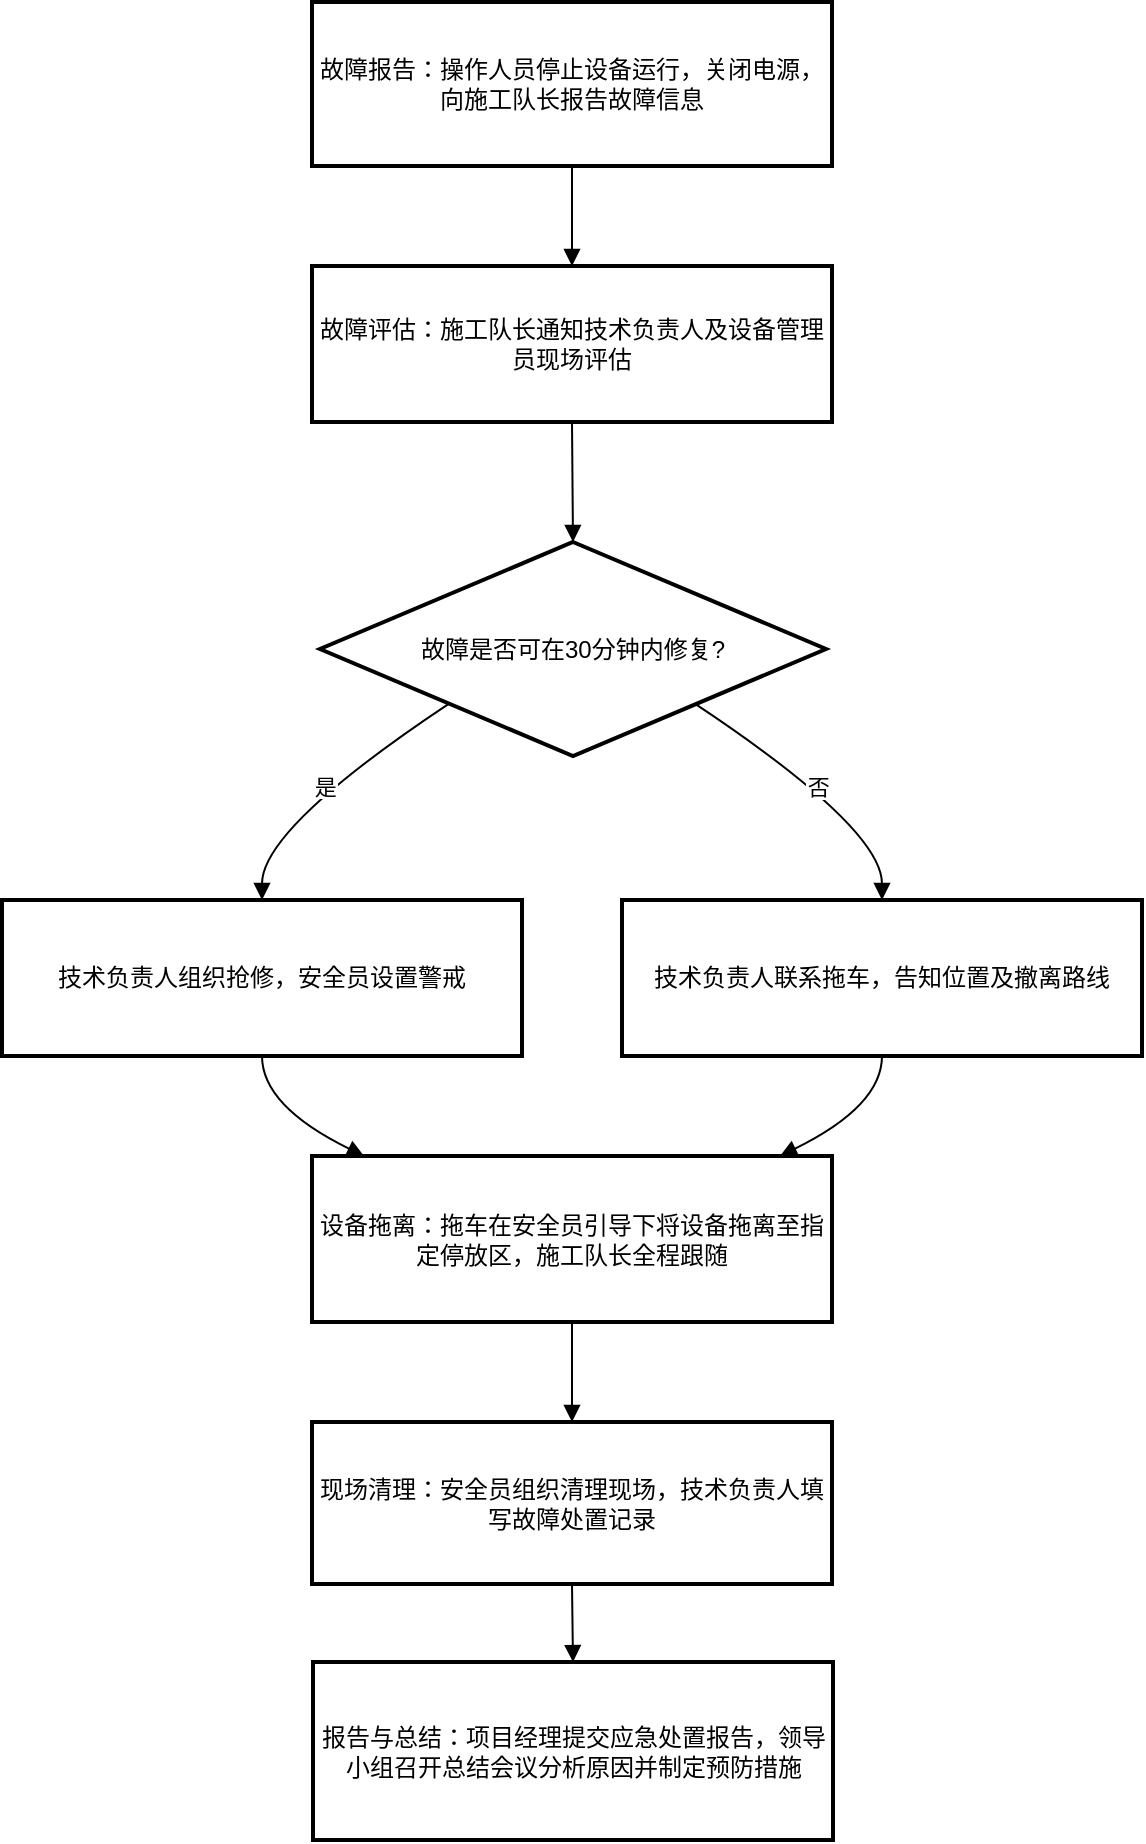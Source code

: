 <mxfile version="28.0.1">
  <diagram name="第 1 页" id="RLluNRR_chcxaRJxamJ6">
    <mxGraphModel dx="1523" dy="1007" grid="1" gridSize="10" guides="1" tooltips="1" connect="1" arrows="1" fold="1" page="1" pageScale="1" pageWidth="827" pageHeight="1169" math="0" shadow="0">
      <root>
        <mxCell id="0" />
        <mxCell id="1" parent="0" />
        <mxCell id="Y_w0vlbZUDAO63ayXh8l-17" value="" style="group" vertex="1" connectable="0" parent="1">
          <mxGeometry x="20" y="200" width="570" height="919" as="geometry" />
        </mxCell>
        <mxCell id="Y_w0vlbZUDAO63ayXh8l-1" value="故障报告：操作人员停止设备运行，关闭电源，向施工队长报告故障信息" style="whiteSpace=wrap;strokeWidth=2;" vertex="1" parent="Y_w0vlbZUDAO63ayXh8l-17">
          <mxGeometry x="155" width="260" height="82" as="geometry" />
        </mxCell>
        <mxCell id="Y_w0vlbZUDAO63ayXh8l-2" value="故障评估：施工队长通知技术负责人及设备管理员现场评估" style="whiteSpace=wrap;strokeWidth=2;" vertex="1" parent="Y_w0vlbZUDAO63ayXh8l-17">
          <mxGeometry x="155" y="132" width="260" height="78" as="geometry" />
        </mxCell>
        <mxCell id="Y_w0vlbZUDAO63ayXh8l-3" value="故障是否可在30分钟内修复?" style="rhombus;strokeWidth=2;whiteSpace=wrap;" vertex="1" parent="Y_w0vlbZUDAO63ayXh8l-17">
          <mxGeometry x="159" y="270" width="253" height="107" as="geometry" />
        </mxCell>
        <mxCell id="Y_w0vlbZUDAO63ayXh8l-4" value="技术负责人组织抢修，安全员设置警戒" style="whiteSpace=wrap;strokeWidth=2;" vertex="1" parent="Y_w0vlbZUDAO63ayXh8l-17">
          <mxGeometry y="449" width="260" height="78" as="geometry" />
        </mxCell>
        <mxCell id="Y_w0vlbZUDAO63ayXh8l-5" value="技术负责人联系拖车，告知位置及撤离路线" style="whiteSpace=wrap;strokeWidth=2;" vertex="1" parent="Y_w0vlbZUDAO63ayXh8l-17">
          <mxGeometry x="310" y="449" width="260" height="78" as="geometry" />
        </mxCell>
        <mxCell id="Y_w0vlbZUDAO63ayXh8l-6" value="设备拖离：拖车在安全员引导下将设备拖离至指定停放区，施工队长全程跟随" style="whiteSpace=wrap;strokeWidth=2;" vertex="1" parent="Y_w0vlbZUDAO63ayXh8l-17">
          <mxGeometry x="155" y="577" width="260" height="83" as="geometry" />
        </mxCell>
        <mxCell id="Y_w0vlbZUDAO63ayXh8l-7" value="现场清理：安全员组织清理现场，技术负责人填写故障处置记录" style="whiteSpace=wrap;strokeWidth=2;" vertex="1" parent="Y_w0vlbZUDAO63ayXh8l-17">
          <mxGeometry x="155" y="710" width="260" height="81" as="geometry" />
        </mxCell>
        <mxCell id="Y_w0vlbZUDAO63ayXh8l-8" value="报告与总结：项目经理提交应急处置报告，领导小组召开总结会议分析原因并制定预防措施" style="whiteSpace=wrap;strokeWidth=2;" vertex="1" parent="Y_w0vlbZUDAO63ayXh8l-17">
          <mxGeometry x="155.5" y="830" width="260" height="89" as="geometry" />
        </mxCell>
        <mxCell id="Y_w0vlbZUDAO63ayXh8l-9" value="" style="curved=1;startArrow=none;endArrow=block;exitX=0.5;exitY=1;entryX=0.5;entryY=0;rounded=0;" edge="1" parent="Y_w0vlbZUDAO63ayXh8l-17" source="Y_w0vlbZUDAO63ayXh8l-1" target="Y_w0vlbZUDAO63ayXh8l-2">
          <mxGeometry relative="1" as="geometry">
            <Array as="points" />
          </mxGeometry>
        </mxCell>
        <mxCell id="Y_w0vlbZUDAO63ayXh8l-10" value="" style="curved=1;startArrow=none;endArrow=block;exitX=0.5;exitY=1;entryX=0.5;entryY=0;rounded=0;" edge="1" parent="Y_w0vlbZUDAO63ayXh8l-17" source="Y_w0vlbZUDAO63ayXh8l-2" target="Y_w0vlbZUDAO63ayXh8l-3">
          <mxGeometry relative="1" as="geometry">
            <Array as="points" />
          </mxGeometry>
        </mxCell>
        <mxCell id="Y_w0vlbZUDAO63ayXh8l-11" value="是" style="curved=1;startArrow=none;endArrow=block;exitX=0.02;exitY=1;entryX=0.5;entryY=0;rounded=0;" edge="1" parent="Y_w0vlbZUDAO63ayXh8l-17" source="Y_w0vlbZUDAO63ayXh8l-3" target="Y_w0vlbZUDAO63ayXh8l-4">
          <mxGeometry relative="1" as="geometry">
            <Array as="points">
              <mxPoint x="130" y="413" />
            </Array>
          </mxGeometry>
        </mxCell>
        <mxCell id="Y_w0vlbZUDAO63ayXh8l-12" value="否" style="curved=1;startArrow=none;endArrow=block;exitX=0.97;exitY=1;entryX=0.5;entryY=0;rounded=0;" edge="1" parent="Y_w0vlbZUDAO63ayXh8l-17" source="Y_w0vlbZUDAO63ayXh8l-3" target="Y_w0vlbZUDAO63ayXh8l-5">
          <mxGeometry relative="1" as="geometry">
            <Array as="points">
              <mxPoint x="440" y="413" />
            </Array>
          </mxGeometry>
        </mxCell>
        <mxCell id="Y_w0vlbZUDAO63ayXh8l-13" value="" style="curved=1;startArrow=none;endArrow=block;exitX=0.5;exitY=1;entryX=0.1;entryY=0;rounded=0;" edge="1" parent="Y_w0vlbZUDAO63ayXh8l-17" source="Y_w0vlbZUDAO63ayXh8l-4" target="Y_w0vlbZUDAO63ayXh8l-6">
          <mxGeometry relative="1" as="geometry">
            <Array as="points">
              <mxPoint x="130" y="552" />
            </Array>
          </mxGeometry>
        </mxCell>
        <mxCell id="Y_w0vlbZUDAO63ayXh8l-14" value="" style="curved=1;startArrow=none;endArrow=block;exitX=0.5;exitY=1;entryX=0.9;entryY=0;rounded=0;" edge="1" parent="Y_w0vlbZUDAO63ayXh8l-17" source="Y_w0vlbZUDAO63ayXh8l-5" target="Y_w0vlbZUDAO63ayXh8l-6">
          <mxGeometry relative="1" as="geometry">
            <Array as="points">
              <mxPoint x="440" y="552" />
            </Array>
          </mxGeometry>
        </mxCell>
        <mxCell id="Y_w0vlbZUDAO63ayXh8l-15" value="" style="curved=1;startArrow=none;endArrow=block;exitX=0.5;exitY=1;entryX=0.5;entryY=0;rounded=0;" edge="1" parent="Y_w0vlbZUDAO63ayXh8l-17" source="Y_w0vlbZUDAO63ayXh8l-6" target="Y_w0vlbZUDAO63ayXh8l-7">
          <mxGeometry relative="1" as="geometry">
            <Array as="points" />
          </mxGeometry>
        </mxCell>
        <mxCell id="Y_w0vlbZUDAO63ayXh8l-16" value="" style="curved=1;startArrow=none;endArrow=block;exitX=0.5;exitY=1;entryX=0.5;entryY=0;rounded=0;" edge="1" parent="Y_w0vlbZUDAO63ayXh8l-17" source="Y_w0vlbZUDAO63ayXh8l-7" target="Y_w0vlbZUDAO63ayXh8l-8">
          <mxGeometry relative="1" as="geometry">
            <Array as="points" />
          </mxGeometry>
        </mxCell>
      </root>
    </mxGraphModel>
  </diagram>
</mxfile>
